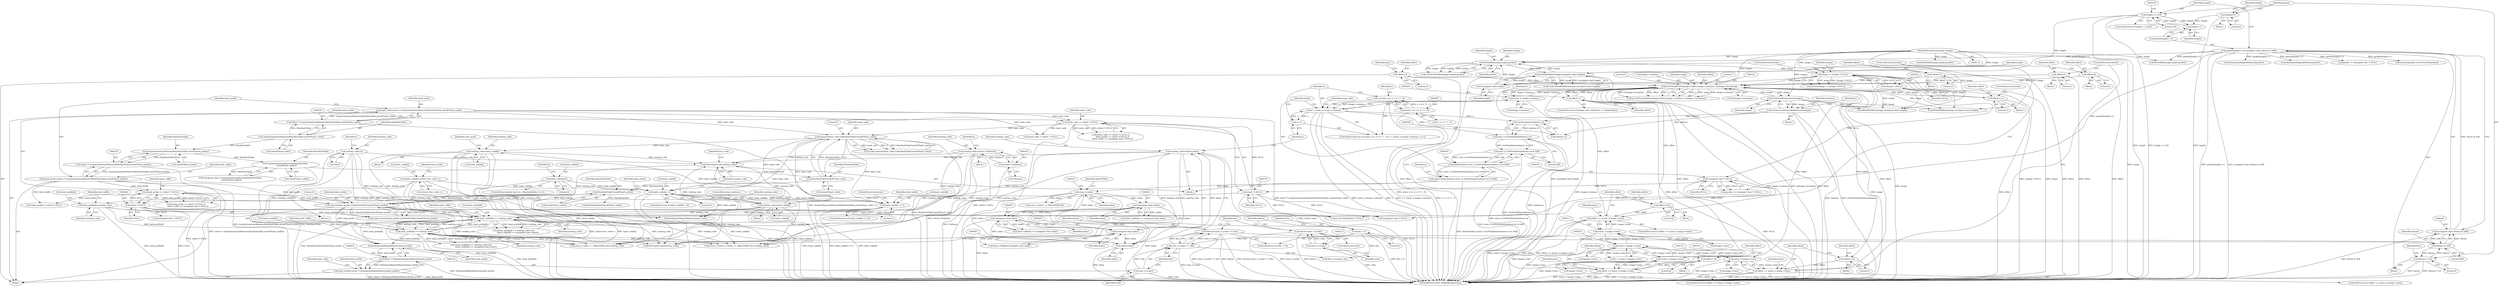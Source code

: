 digraph "0_ImageMagick6_19651f3db63fa1511ed83a348c4c82fa553f8d01@pointer" {
"1000836" [label="(Call,RelinquishMagickMemory(hash_prefix))"];
"1000642" [label="(Call,hash_prefix[k]=waiting_code)"];
"1000627" [label="(Call,GIFOutputCode(waiting_code))"];
"1000613" [label="(Call,waiting_code=hash_code[k])"];
"1000352" [label="(Call,memset(hash_code,0,MaxHashTable*sizeof(*hash_code)))"];
"1000238" [label="(Call,hash_code=(short *) AcquireQuantumMemory(MaxHashTable,sizeof(*hash_code)))"];
"1000240" [label="(Call,(short *) AcquireQuantumMemory(MaxHashTable,sizeof(*hash_code)))"];
"1000242" [label="(Call,AcquireQuantumMemory(MaxHashTable,sizeof(*hash_code)))"];
"1000273" [label="(Call,hash_code == (short *) NULL)"];
"1000275" [label="(Call,(short *) NULL)"];
"1000269" [label="(Call,(unsigned char *) NULL)"];
"1000223" [label="(Call,(Image *) NULL)"];
"1000355" [label="(Call,MaxHashTable*sizeof(*hash_code))"];
"1000260" [label="(Call,AcquireQuantumMemory(MaxHashTable,\n    sizeof(*hash_suffix)))"];
"1000251" [label="(Call,AcquireQuantumMemory(MaxHashTable,sizeof(*hash_prefix)))"];
"1000592" [label="(Call,hash_code[k] == 0)"];
"1000543" [label="(Call,hash_code[k] > 0)"];
"1000634" [label="(Call,hash_code[k]=(short) free_code++)"];
"1000665" [label="(Call,hash_code[k]=0)"];
"1000551" [label="(Call,hash_prefix[k] == waiting_code)"];
"1000600" [label="(Call,hash_prefix[k] == waiting_code)"];
"1000362" [label="(Call,memset(hash_prefix,0,MaxHashTable*sizeof(*hash_prefix)))"];
"1000247" [label="(Call,hash_prefix=(short *) AcquireQuantumMemory(MaxHashTable,sizeof(*hash_prefix)))"];
"1000249" [label="(Call,(short *) AcquireQuantumMemory(MaxHashTable,sizeof(*hash_prefix)))"];
"1000279" [label="(Call,hash_prefix == (short *) NULL)"];
"1000281" [label="(Call,(short *) NULL)"];
"1000365" [label="(Call,MaxHashTable*sizeof(*hash_prefix))"];
"1000684" [label="(Call,waiting_code=(short) index)"];
"1000686" [label="(Call,(short) index)"];
"1000522" [label="(Call,(size_t) index)"];
"1000502" [label="(Call,index=(IndexPacket) ((size_t) GetPixelIndex(indexes+x) & 0xff))"];
"1000504" [label="(Call,(IndexPacket) ((size_t) GetPixelIndex(indexes+x) & 0xff))"];
"1000506" [label="(Call,(size_t) GetPixelIndex(indexes+x) & 0xff)"];
"1000507" [label="(Call,(size_t) GetPixelIndex(indexes+x))"];
"1000509" [label="(Call,GetPixelIndex(indexes+x))"];
"1000464" [label="(Call,indexes=GetVirtualIndexQueue(image))"];
"1000466" [label="(Call,GetVirtualIndexQueue(image))"];
"1000445" [label="(Call,GetVirtualPixels(image,0,offset,image->columns,1,&image->exception))"];
"1000221" [label="(Call,image != (Image *) NULL)"];
"1000167" [label="(Call,WriteBlob(image,length,packet))"];
"1000160" [label="(Call,WriteBlobByte(image,(unsigned char) length))"];
"1000114" [label="(MethodParameterIn,Image *image)"];
"1000162" [label="(Call,(unsigned char) length)"];
"1000154" [label="(Call,length >= 254)"];
"1000146" [label="(Call,length++)"];
"1000171" [label="(Call,length=0)"];
"1000143" [label="(Call,packet[length++]=(unsigned char) (datum & 0xff))"];
"1000148" [label="(Call,(unsigned char) (datum & 0xff))"];
"1000150" [label="(Call,datum & 0xff)"];
"1000122" [label="(Call,datum|=(size_t) (code) << bits)"];
"1000124" [label="(Call,(size_t) (code) << bits)"];
"1000125" [label="(Call,(size_t) (code))"];
"1000119" [label="(Call,bits > 0)"];
"1000174" [label="(Call,datum>>=8)"];
"1000130" [label="(Call,datum=(size_t) (code))"];
"1000132" [label="(Call,(size_t) (code))"];
"1000708" [label="(Call,offset >= (ssize_t) image->rows)"];
"1000704" [label="(Call,offset+=8)"];
"1000710" [label="(Call,(ssize_t) image->rows)"];
"1000432" [label="(Call,(ssize_t) image->rows)"];
"1000750" [label="(Call,(ssize_t) image->rows)"];
"1000730" [label="(Call,(ssize_t) image->rows)"];
"1000695" [label="(Call,offset++)"];
"1000728" [label="(Call,offset >= (ssize_t) image->rows)"];
"1000724" [label="(Call,offset+=8)"];
"1000738" [label="(Call,offset=2)"];
"1000758" [label="(Call,offset=1)"];
"1000764" [label="(Call,offset+=2)"];
"1000417" [label="(Call,offset=0)"];
"1000748" [label="(Call,offset >= (ssize_t) image->rows)"];
"1000744" [label="(Call,offset+=4)"];
"1000718" [label="(Call,offset=4)"];
"1000494" [label="(Call,(ssize_t) image->columns)"];
"1000492" [label="(Call,x < (ssize_t) image->columns)"];
"1000482" [label="(Call,x=(ssize_t) (y == 0 ? 1 : 0))"];
"1000484" [label="(Call,(ssize_t) (y == 0 ? 1 : 0))"];
"1000499" [label="(Call,x++)"];
"1000560" [label="(Call,(unsigned char) index)"];
"1000609" [label="(Call,(unsigned char) index)"];
"1000651" [label="(Call,(unsigned char) index)"];
"1000473" [label="(Call,waiting_code=(short) (*indexes))"];
"1000475" [label="(Call,(short) (*indexes))"];
"1000423" [label="(Call,waiting_code=0)"];
"1000564" [label="(Call,waiting_code=hash_code[k])"];
"1000834" [label="(Call,(short *) RelinquishMagickMemory(hash_prefix))"];
"1000832" [label="(Call,hash_prefix=(short *) RelinquishMagickMemory(hash_prefix))"];
"1000283" [label="(Identifier,NULL)"];
"1000465" [label="(Identifier,indexes)"];
"1000124" [label="(Call,(size_t) (code) << bits)"];
"1000748" [label="(Call,offset >= (ssize_t) image->rows)"];
"1000438" [label="(Identifier,y)"];
"1000275" [label="(Call,(short *) NULL)"];
"1000279" [label="(Call,hash_prefix == (short *) NULL)"];
"1000443" [label="(Call,p=GetVirtualPixels(image,0,offset,image->columns,1,&image->exception))"];
"1000727" [label="(ControlStructure,if (offset >= (ssize_t) image->rows))"];
"1000651" [label="(Call,(unsigned char) index)"];
"1000277" [label="(Identifier,NULL)"];
"1000544" [label="(Call,hash_code[k])"];
"1000600" [label="(Call,hash_prefix[k] == waiting_code)"];
"1000597" [label="(ControlStructure,break;)"];
"1000507" [label="(Call,(size_t) GetPixelIndex(indexes+x))"];
"1000252" [label="(Identifier,MaxHashTable)"];
"1000367" [label="(Call,sizeof(*hash_prefix))"];
"1000744" [label="(Call,offset+=4)"];
"1000118" [label="(ControlStructure,if (bits > 0))"];
"1000134" [label="(Identifier,code)"];
"1000768" [label="(Call,GIFOutputCode(waiting_code))"];
"1000685" [label="(Identifier,waiting_code)"];
"1000492" [label="(Call,x < (ssize_t) image->columns)"];
"1000706" [label="(Literal,8)"];
"1000760" [label="(Literal,1)"];
"1000642" [label="(Call,hash_prefix[k]=waiting_code)"];
"1000848" [label="(Call,RelinquishMagickMemory(packet))"];
"1000757" [label="(Identifier,pass)"];
"1000484" [label="(Call,(ssize_t) (y == 0 ? 1 : 0))"];
"1000552" [label="(Call,hash_prefix[k])"];
"1000257" [label="(Identifier,hash_suffix)"];
"1000503" [label="(Identifier,index)"];
"1000357" [label="(Call,sizeof(*hash_code))"];
"1000604" [label="(Identifier,waiting_code)"];
"1000272" [label="(Call,(hash_code == (short *) NULL) ||\n      (hash_prefix == (short *) NULL) ||\n      (hash_suffix == (unsigned char *) NULL))"];
"1000738" [label="(Call,offset=2)"];
"1000417" [label="(Call,offset=0)"];
"1000815" [label="(Call,WriteBlobByte(image,(unsigned char) length))"];
"1000547" [label="(Literal,0)"];
"1000704" [label="(Call,offset+=8)"];
"1000609" [label="(Call,(unsigned char) index)"];
"1000510" [label="(Call,indexes+x)"];
"1000615" [label="(Call,hash_code[k])"];
"1000364" [label="(Literal,0)"];
"1000127" [label="(Identifier,code)"];
"1000689" [label="(ControlStructure,if (image_info->interlace == NoInterlace))"];
"1000739" [label="(Identifier,offset)"];
"1000710" [label="(Call,(ssize_t) image->rows)"];
"1000472" [label="(Block,)"];
"1000428" [label="(Identifier,y)"];
"1000375" [label="(Call,MaxHashTable*sizeof(*hash_suffix))"];
"1000135" [label="(Call,bits+=number_bits)"];
"1000432" [label="(Call,(ssize_t) image->rows)"];
"1000473" [label="(Call,waiting_code=(short) (*indexes))"];
"1000260" [label="(Call,AcquireQuantumMemory(MaxHashTable,\n    sizeof(*hash_suffix)))"];
"1000553" [label="(Identifier,hash_prefix)"];
"1000747" [label="(ControlStructure,if (offset >= (ssize_t) image->rows))"];
"1000175" [label="(Identifier,datum)"];
"1000362" [label="(Call,memset(hash_prefix,0,MaxHashTable*sizeof(*hash_prefix)))"];
"1000132" [label="(Call,(size_t) (code))"];
"1000434" [label="(Call,image->rows)"];
"1000836" [label="(Call,RelinquishMagickMemory(hash_prefix))"];
"1000612" [label="(Block,)"];
"1000355" [label="(Call,MaxHashTable*sizeof(*hash_code))"];
"1000225" [label="(Identifier,NULL)"];
"1000664" [label="(Identifier,k)"];
"1000506" [label="(Call,(size_t) GetPixelIndex(indexes+x) & 0xff)"];
"1000470" [label="(Identifier,y)"];
"1000172" [label="(Identifier,length)"];
"1000486" [label="(Call,y == 0 ? 1 : 0)"];
"1000222" [label="(Identifier,image)"];
"1000628" [label="(Identifier,waiting_code)"];
"1000131" [label="(Identifier,datum)"];
"1000743" [label="(Block,)"];
"1000423" [label="(Call,waiting_code=0)"];
"1000460" [label="(Call,(const PixelPacket *) NULL)"];
"1000165" [label="(Call,(void) WriteBlob(image,length,packet))"];
"1000560" [label="(Call,(unsigned char) index)"];
"1000116" [label="(Block,)"];
"1000520" [label="(Call,((size_t) index << (MaxGIFBits-8))+waiting_code)"];
"1000834" [label="(Call,(short *) RelinquishMagickMemory(hash_prefix))"];
"1000258" [label="(Call,(unsigned char *) AcquireQuantumMemory(MaxHashTable,\n    sizeof(*hash_suffix)))"];
"1000596" [label="(Literal,0)"];
"1000526" [label="(Identifier,MaxGIFBits)"];
"1000173" [label="(Literal,0)"];
"1000649" [label="(Identifier,hash_suffix)"];
"1000564" [label="(Call,waiting_code=hash_code[k])"];
"1000669" [label="(Literal,0)"];
"1000752" [label="(Call,image->rows)"];
"1000732" [label="(Call,image->rows)"];
"1000740" [label="(Literal,2)"];
"1000496" [label="(Call,image->columns)"];
"1000366" [label="(Identifier,MaxHashTable)"];
"1000592" [label="(Call,hash_code[k] == 0)"];
"1000524" [label="(Identifier,index)"];
"1000168" [label="(Identifier,image)"];
"1000542" [label="(ControlStructure,if (hash_code[k] > 0))"];
"1000480" [label="(Identifier,p)"];
"1000123" [label="(Identifier,datum)"];
"1000286" [label="(Call,(unsigned char *) NULL)"];
"1000832" [label="(Call,hash_prefix=(short *) RelinquishMagickMemory(hash_prefix))"];
"1000152" [label="(Literal,0xff)"];
"1000253" [label="(Call,sizeof(*hash_prefix))"];
"1000513" [label="(Literal,0xff)"];
"1000424" [label="(Identifier,waiting_code)"];
"1000565" [label="(Identifier,waiting_code)"];
"1000119" [label="(Call,bits > 0)"];
"1000726" [label="(Literal,8)"];
"1000439" [label="(Block,)"];
"1000261" [label="(Identifier,MaxHashTable)"];
"1000120" [label="(Identifier,bits)"];
"1000162" [label="(Call,(unsigned char) length)"];
"1000755" [label="(Block,)"];
"1000418" [label="(Identifier,offset)"];
"1000157" [label="(Block,)"];
"1000550" [label="(Call,(hash_prefix[k] == waiting_code) &&\n              (hash_suffix[k] == (unsigned char) index))"];
"1000419" [label="(Literal,0)"];
"1000144" [label="(Call,packet[length++])"];
"1000500" [label="(Identifier,x)"];
"1000715" [label="(Block,)"];
"1000555" [label="(Identifier,waiting_code)"];
"1000692" [label="(Identifier,image_info)"];
"1000764" [label="(Call,offset+=2)"];
"1000721" [label="(ControlStructure,break;)"];
"1000741" [label="(ControlStructure,break;)"];
"1000352" [label="(Call,memset(hash_code,0,MaxHashTable*sizeof(*hash_code)))"];
"1000242" [label="(Call,AcquireQuantumMemory(MaxHashTable,sizeof(*hash_code)))"];
"1000446" [label="(Identifier,image)"];
"1000148" [label="(Call,(unsigned char) (datum & 0xff))"];
"1000153" [label="(ControlStructure,if (length >= 254))"];
"1000635" [label="(Call,hash_code[k])"];
"1000350" [label="(Call,(void) memset(hash_code,0,MaxHashTable*sizeof(*hash_code)))"];
"1000303" [label="(Call,hash_code != (short *) NULL)"];
"1000300" [label="(Call,RelinquishMagickMemory(packet))"];
"1000656" [label="(ControlStructure,for (k=0; k < MaxHashTable; k++))"];
"1000543" [label="(Call,hash_code[k] > 0)"];
"1000154" [label="(Call,length >= 254)"];
"1000448" [label="(Identifier,offset)"];
"1000474" [label="(Identifier,waiting_code)"];
"1000634" [label="(Call,hash_code[k]=(short) free_code++)"];
"1000643" [label="(Call,hash_prefix[k])"];
"1000705" [label="(Identifier,offset)"];
"1000151" [label="(Identifier,datum)"];
"1000169" [label="(Identifier,length)"];
"1000493" [label="(Identifier,x)"];
"1000143" [label="(Call,packet[length++]=(unsigned char) (datum & 0xff))"];
"1000737" [label="(Identifier,pass)"];
"1000161" [label="(Identifier,image)"];
"1000718" [label="(Call,offset=4)"];
"1000761" [label="(ControlStructure,break;)"];
"1000267" [label="(Call,packet == (unsigned char *) NULL)"];
"1000452" [label="(Literal,1)"];
"1000613" [label="(Call,waiting_code=hash_code[k])"];
"1000758" [label="(Call,offset=1)"];
"1000114" [label="(MethodParameterIn,Image *image)"];
"1000709" [label="(Identifier,offset)"];
"1000285" [label="(Identifier,hash_suffix)"];
"1000291" [label="(Call,packet != (unsigned char *) NULL)"];
"1000719" [label="(Identifier,offset)"];
"1000499" [label="(Call,x++)"];
"1000627" [label="(Call,GIFOutputCode(waiting_code))"];
"1000750" [label="(Call,(ssize_t) image->rows)"];
"1000558" [label="(Identifier,hash_suffix)"];
"1000342" [label="(Call,memset(packet,0,256*sizeof(*packet)))"];
"1000155" [label="(Identifier,length)"];
"1000730" [label="(Call,(ssize_t) image->rows)"];
"1000728" [label="(Call,offset >= (ssize_t) image->rows)"];
"1000569" [label="(ControlStructure,continue;)"];
"1000638" [label="(Call,(short) free_code++)"];
"1000447" [label="(Literal,0)"];
"1000521" [label="(Call,(size_t) index << (MaxGIFBits-8))"];
"1000644" [label="(Identifier,hash_prefix)"];
"1000695" [label="(Call,offset++)"];
"1000142" [label="(Block,)"];
"1000746" [label="(Literal,4)"];
"1000269" [label="(Call,(unsigned char *) NULL)"];
"1000315" [label="(Call,hash_prefix != (short *) NULL)"];
"1000240" [label="(Call,(short *) AcquireQuantumMemory(MaxHashTable,sizeof(*hash_code)))"];
"1000765" [label="(Identifier,offset)"];
"1000647" [label="(Call,hash_suffix[k]=(unsigned char) index)"];
"1000475" [label="(Call,(short) (*indexes))"];
"1000248" [label="(Identifier,hash_prefix)"];
"1000666" [label="(Call,hash_code[k])"];
"1000837" [label="(Identifier,hash_prefix)"];
"1000244" [label="(Call,sizeof(*hash_code))"];
"1000363" [label="(Identifier,hash_prefix)"];
"1000176" [label="(Literal,8)"];
"1000833" [label="(Identifier,hash_prefix)"];
"1000614" [label="(Identifier,waiting_code)"];
"1000170" [label="(Identifier,packet)"];
"1000146" [label="(Call,length++)"];
"1000121" [label="(Literal,0)"];
"1000619" [label="(Identifier,next_pixel)"];
"1000494" [label="(Call,(ssize_t) image->columns)"];
"1000522" [label="(Call,(size_t) index)"];
"1000483" [label="(Identifier,x)"];
"1000794" [label="(Call,WriteBlobByte(image,(unsigned char) length))"];
"1000518" [label="(Call,(ssize_t) (((size_t) index << (MaxGIFBits-8))+waiting_code))"];
"1000158" [label="(Call,(void) WriteBlobByte(image,(unsigned char) length))"];
"1000502" [label="(Call,index=(IndexPacket) ((size_t) GetPixelIndex(indexes+x) & 0xff))"];
"1000607" [label="(Identifier,hash_suffix)"];
"1000271" [label="(Identifier,NULL)"];
"1000822" [label="(Call,WriteBlob(image,length,packet))"];
"1000238" [label="(Call,hash_code=(short *) AcquireQuantumMemory(MaxHashTable,sizeof(*hash_code)))"];
"1000293" [label="(Call,(unsigned char *) NULL)"];
"1000223" [label="(Call,(Image *) NULL)"];
"1000445" [label="(Call,GetVirtualPixels(image,0,offset,image->columns,1,&image->exception))"];
"1000633" [label="(Block,)"];
"1000365" [label="(Call,MaxHashTable*sizeof(*hash_prefix))"];
"1000665" [label="(Call,hash_code[k]=0)"];
"1000467" [label="(Identifier,image)"];
"1000122" [label="(Call,datum|=(size_t) (code) << bits)"];
"1000129" [label="(ControlStructure,else)"];
"1000725" [label="(Identifier,offset)"];
"1000767" [label="(ControlStructure,break;)"];
"1000147" [label="(Identifier,length)"];
"1000842" [label="(Call,RelinquishMagickMemory(hash_code))"];
"1000602" [label="(Identifier,hash_prefix)"];
"1000449" [label="(Call,image->columns)"];
"1000562" [label="(Identifier,index)"];
"1000591" [label="(ControlStructure,if (hash_code[k] == 0))"];
"1000684" [label="(Call,waiting_code=(short) index)"];
"1000563" [label="(Block,)"];
"1000759" [label="(Identifier,offset)"];
"1000262" [label="(Call,sizeof(*hash_suffix))"];
"1000766" [label="(Literal,2)"];
"1000605" [label="(Call,hash_suffix[k] == (unsigned char) index)"];
"1000464" [label="(Call,indexes=GetVirtualIndexQueue(image))"];
"1000646" [label="(Identifier,waiting_code)"];
"1000653" [label="(Identifier,index)"];
"1000239" [label="(Identifier,hash_code)"];
"1000599" [label="(Call,(hash_prefix[k] == waiting_code) &&\n                (hash_suffix[k] == (unsigned char) index))"];
"1000280" [label="(Identifier,hash_prefix)"];
"1000156" [label="(Literal,254)"];
"1000128" [label="(Identifier,bits)"];
"1000801" [label="(Call,WriteBlob(image,length,packet))"];
"1000703" [label="(Block,)"];
"1000696" [label="(Identifier,offset)"];
"1000745" [label="(Identifier,offset)"];
"1000220" [label="(Call,assert(image != (Image *) NULL))"];
"1000477" [label="(Call,*indexes)"];
"1000150" [label="(Call,datum & 0xff)"];
"1000724" [label="(Call,offset+=8)"];
"1000509" [label="(Call,GetPixelIndex(indexes+x))"];
"1000125" [label="(Call,(size_t) (code))"];
"1000247" [label="(Call,hash_prefix=(short *) AcquireQuantumMemory(MaxHashTable,sizeof(*hash_prefix)))"];
"1000708" [label="(Call,offset >= (ssize_t) image->rows)"];
"1000712" [label="(Call,image->rows)"];
"1000354" [label="(Literal,0)"];
"1000164" [label="(Identifier,length)"];
"1000174" [label="(Call,datum>>=8)"];
"1000723" [label="(Block,)"];
"1000686" [label="(Call,(short) index)"];
"1000251" [label="(Call,AcquireQuantumMemory(MaxHashTable,sizeof(*hash_prefix)))"];
"1000453" [label="(Call,&image->exception)"];
"1000852" [label="(MethodReturn,static MagickBooleanType)"];
"1000839" [label="(Identifier,hash_code)"];
"1000171" [label="(Call,length=0)"];
"1000707" [label="(ControlStructure,if (offset >= (ssize_t) image->rows))"];
"1000178" [label="(Identifier,bits)"];
"1000130" [label="(Call,datum=(size_t) (code))"];
"1000281" [label="(Call,(short *) NULL)"];
"1000601" [label="(Call,hash_prefix[k])"];
"1000735" [label="(Block,)"];
"1000501" [label="(Block,)"];
"1000566" [label="(Call,hash_code[k])"];
"1000249" [label="(Call,(short *) AcquireQuantumMemory(MaxHashTable,sizeof(*hash_prefix)))"];
"1000466" [label="(Call,GetVirtualIndexQueue(image))"];
"1000515" [label="(Identifier,p)"];
"1000611" [label="(Identifier,index)"];
"1000593" [label="(Call,hash_code[k])"];
"1000273" [label="(Call,hash_code == (short *) NULL)"];
"1000356" [label="(Identifier,MaxHashTable)"];
"1000717" [label="(Identifier,pass)"];
"1000749" [label="(Identifier,offset)"];
"1000221" [label="(Call,image != (Image *) NULL)"];
"1000425" [label="(Literal,0)"];
"1000763" [label="(Block,)"];
"1000482" [label="(Call,x=(ssize_t) (y == 0 ? 1 : 0))"];
"1000551" [label="(Call,hash_prefix[k] == waiting_code)"];
"1000556" [label="(Call,hash_suffix[k] == (unsigned char) index)"];
"1000243" [label="(Identifier,MaxHashTable)"];
"1000430" [label="(Call,y < (ssize_t) image->rows)"];
"1000631" [label="(Identifier,free_code)"];
"1000504" [label="(Call,(IndexPacket) ((size_t) GetPixelIndex(indexes+x) & 0xff))"];
"1000421" [label="(Identifier,pass)"];
"1000720" [label="(Literal,4)"];
"1000360" [label="(Call,(void) memset(hash_prefix,0,MaxHashTable*sizeof(*hash_prefix)))"];
"1000278" [label="(Call,(hash_prefix == (short *) NULL) ||\n      (hash_suffix == (unsigned char *) NULL))"];
"1000353" [label="(Identifier,hash_code)"];
"1000160" [label="(Call,WriteBlobByte(image,(unsigned char) length))"];
"1000688" [label="(Identifier,index)"];
"1000481" [label="(ControlStructure,for (x=(ssize_t) (y == 0 ? 1 : 0); x < (ssize_t) image->columns; x++))"];
"1000167" [label="(Call,WriteBlob(image,length,packet))"];
"1000274" [label="(Identifier,hash_code)"];
"1000729" [label="(Identifier,offset)"];
"1000136" [label="(Identifier,bits)"];
"1000836" -> "1000834"  [label="AST: "];
"1000836" -> "1000837"  [label="CFG: "];
"1000837" -> "1000836"  [label="AST: "];
"1000834" -> "1000836"  [label="CFG: "];
"1000836" -> "1000834"  [label="DDG: hash_prefix"];
"1000642" -> "1000836"  [label="DDG: hash_prefix[k]"];
"1000551" -> "1000836"  [label="DDG: hash_prefix[k]"];
"1000600" -> "1000836"  [label="DDG: hash_prefix[k]"];
"1000362" -> "1000836"  [label="DDG: hash_prefix"];
"1000642" -> "1000633"  [label="AST: "];
"1000642" -> "1000646"  [label="CFG: "];
"1000643" -> "1000642"  [label="AST: "];
"1000646" -> "1000642"  [label="AST: "];
"1000649" -> "1000642"  [label="CFG: "];
"1000642" -> "1000852"  [label="DDG: hash_prefix[k]"];
"1000642" -> "1000551"  [label="DDG: hash_prefix[k]"];
"1000627" -> "1000642"  [label="DDG: waiting_code"];
"1000627" -> "1000501"  [label="AST: "];
"1000627" -> "1000628"  [label="CFG: "];
"1000628" -> "1000627"  [label="AST: "];
"1000631" -> "1000627"  [label="CFG: "];
"1000613" -> "1000627"  [label="DDG: waiting_code"];
"1000551" -> "1000627"  [label="DDG: waiting_code"];
"1000600" -> "1000627"  [label="DDG: waiting_code"];
"1000684" -> "1000627"  [label="DDG: waiting_code"];
"1000473" -> "1000627"  [label="DDG: waiting_code"];
"1000423" -> "1000627"  [label="DDG: waiting_code"];
"1000564" -> "1000627"  [label="DDG: waiting_code"];
"1000613" -> "1000612"  [label="AST: "];
"1000613" -> "1000615"  [label="CFG: "];
"1000614" -> "1000613"  [label="AST: "];
"1000615" -> "1000613"  [label="AST: "];
"1000619" -> "1000613"  [label="CFG: "];
"1000613" -> "1000852"  [label="DDG: hash_code[k]"];
"1000613" -> "1000518"  [label="DDG: waiting_code"];
"1000613" -> "1000520"  [label="DDG: waiting_code"];
"1000613" -> "1000551"  [label="DDG: waiting_code"];
"1000352" -> "1000613"  [label="DDG: hash_code"];
"1000592" -> "1000613"  [label="DDG: hash_code[k]"];
"1000613" -> "1000768"  [label="DDG: waiting_code"];
"1000352" -> "1000350"  [label="AST: "];
"1000352" -> "1000355"  [label="CFG: "];
"1000353" -> "1000352"  [label="AST: "];
"1000354" -> "1000352"  [label="AST: "];
"1000355" -> "1000352"  [label="AST: "];
"1000350" -> "1000352"  [label="CFG: "];
"1000352" -> "1000852"  [label="DDG: MaxHashTable*sizeof(*hash_code)"];
"1000352" -> "1000350"  [label="DDG: hash_code"];
"1000352" -> "1000350"  [label="DDG: 0"];
"1000352" -> "1000350"  [label="DDG: MaxHashTable*sizeof(*hash_code)"];
"1000238" -> "1000352"  [label="DDG: hash_code"];
"1000273" -> "1000352"  [label="DDG: hash_code"];
"1000355" -> "1000352"  [label="DDG: MaxHashTable"];
"1000352" -> "1000543"  [label="DDG: hash_code"];
"1000352" -> "1000564"  [label="DDG: hash_code"];
"1000352" -> "1000592"  [label="DDG: hash_code"];
"1000352" -> "1000842"  [label="DDG: hash_code"];
"1000238" -> "1000116"  [label="AST: "];
"1000238" -> "1000240"  [label="CFG: "];
"1000239" -> "1000238"  [label="AST: "];
"1000240" -> "1000238"  [label="AST: "];
"1000248" -> "1000238"  [label="CFG: "];
"1000238" -> "1000852"  [label="DDG: (short *) AcquireQuantumMemory(MaxHashTable,sizeof(*hash_code))"];
"1000240" -> "1000238"  [label="DDG: AcquireQuantumMemory(MaxHashTable,sizeof(*hash_code))"];
"1000238" -> "1000273"  [label="DDG: hash_code"];
"1000238" -> "1000303"  [label="DDG: hash_code"];
"1000240" -> "1000242"  [label="CFG: "];
"1000241" -> "1000240"  [label="AST: "];
"1000242" -> "1000240"  [label="AST: "];
"1000240" -> "1000852"  [label="DDG: AcquireQuantumMemory(MaxHashTable,sizeof(*hash_code))"];
"1000242" -> "1000240"  [label="DDG: MaxHashTable"];
"1000242" -> "1000244"  [label="CFG: "];
"1000243" -> "1000242"  [label="AST: "];
"1000244" -> "1000242"  [label="AST: "];
"1000242" -> "1000251"  [label="DDG: MaxHashTable"];
"1000273" -> "1000272"  [label="AST: "];
"1000273" -> "1000275"  [label="CFG: "];
"1000274" -> "1000273"  [label="AST: "];
"1000275" -> "1000273"  [label="AST: "];
"1000280" -> "1000273"  [label="CFG: "];
"1000272" -> "1000273"  [label="CFG: "];
"1000273" -> "1000852"  [label="DDG: (short *) NULL"];
"1000273" -> "1000272"  [label="DDG: hash_code"];
"1000273" -> "1000272"  [label="DDG: (short *) NULL"];
"1000275" -> "1000273"  [label="DDG: NULL"];
"1000273" -> "1000303"  [label="DDG: hash_code"];
"1000275" -> "1000277"  [label="CFG: "];
"1000276" -> "1000275"  [label="AST: "];
"1000277" -> "1000275"  [label="AST: "];
"1000275" -> "1000852"  [label="DDG: NULL"];
"1000269" -> "1000275"  [label="DDG: NULL"];
"1000275" -> "1000281"  [label="DDG: NULL"];
"1000275" -> "1000293"  [label="DDG: NULL"];
"1000275" -> "1000460"  [label="DDG: NULL"];
"1000269" -> "1000267"  [label="AST: "];
"1000269" -> "1000271"  [label="CFG: "];
"1000270" -> "1000269"  [label="AST: "];
"1000271" -> "1000269"  [label="AST: "];
"1000267" -> "1000269"  [label="CFG: "];
"1000269" -> "1000852"  [label="DDG: NULL"];
"1000269" -> "1000267"  [label="DDG: NULL"];
"1000223" -> "1000269"  [label="DDG: NULL"];
"1000269" -> "1000293"  [label="DDG: NULL"];
"1000269" -> "1000460"  [label="DDG: NULL"];
"1000223" -> "1000221"  [label="AST: "];
"1000223" -> "1000225"  [label="CFG: "];
"1000224" -> "1000223"  [label="AST: "];
"1000225" -> "1000223"  [label="AST: "];
"1000221" -> "1000223"  [label="CFG: "];
"1000223" -> "1000221"  [label="DDG: NULL"];
"1000355" -> "1000357"  [label="CFG: "];
"1000356" -> "1000355"  [label="AST: "];
"1000357" -> "1000355"  [label="AST: "];
"1000260" -> "1000355"  [label="DDG: MaxHashTable"];
"1000355" -> "1000365"  [label="DDG: MaxHashTable"];
"1000260" -> "1000258"  [label="AST: "];
"1000260" -> "1000262"  [label="CFG: "];
"1000261" -> "1000260"  [label="AST: "];
"1000262" -> "1000260"  [label="AST: "];
"1000258" -> "1000260"  [label="CFG: "];
"1000260" -> "1000852"  [label="DDG: MaxHashTable"];
"1000260" -> "1000258"  [label="DDG: MaxHashTable"];
"1000251" -> "1000260"  [label="DDG: MaxHashTable"];
"1000251" -> "1000249"  [label="AST: "];
"1000251" -> "1000253"  [label="CFG: "];
"1000252" -> "1000251"  [label="AST: "];
"1000253" -> "1000251"  [label="AST: "];
"1000249" -> "1000251"  [label="CFG: "];
"1000251" -> "1000249"  [label="DDG: MaxHashTable"];
"1000592" -> "1000591"  [label="AST: "];
"1000592" -> "1000596"  [label="CFG: "];
"1000593" -> "1000592"  [label="AST: "];
"1000596" -> "1000592"  [label="AST: "];
"1000597" -> "1000592"  [label="CFG: "];
"1000602" -> "1000592"  [label="CFG: "];
"1000592" -> "1000852"  [label="DDG: hash_code[k] == 0"];
"1000592" -> "1000852"  [label="DDG: hash_code[k]"];
"1000592" -> "1000543"  [label="DDG: hash_code[k]"];
"1000543" -> "1000592"  [label="DDG: hash_code[k]"];
"1000592" -> "1000842"  [label="DDG: hash_code[k]"];
"1000543" -> "1000542"  [label="AST: "];
"1000543" -> "1000547"  [label="CFG: "];
"1000544" -> "1000543"  [label="AST: "];
"1000547" -> "1000543"  [label="AST: "];
"1000553" -> "1000543"  [label="CFG: "];
"1000628" -> "1000543"  [label="CFG: "];
"1000543" -> "1000852"  [label="DDG: hash_code[k] > 0"];
"1000543" -> "1000852"  [label="DDG: hash_code[k]"];
"1000634" -> "1000543"  [label="DDG: hash_code[k]"];
"1000665" -> "1000543"  [label="DDG: hash_code[k]"];
"1000543" -> "1000564"  [label="DDG: hash_code[k]"];
"1000543" -> "1000842"  [label="DDG: hash_code[k]"];
"1000634" -> "1000633"  [label="AST: "];
"1000634" -> "1000638"  [label="CFG: "];
"1000635" -> "1000634"  [label="AST: "];
"1000638" -> "1000634"  [label="AST: "];
"1000644" -> "1000634"  [label="CFG: "];
"1000634" -> "1000852"  [label="DDG: (short) free_code++"];
"1000634" -> "1000852"  [label="DDG: hash_code[k]"];
"1000634" -> "1000842"  [label="DDG: hash_code[k]"];
"1000665" -> "1000656"  [label="AST: "];
"1000665" -> "1000669"  [label="CFG: "];
"1000666" -> "1000665"  [label="AST: "];
"1000669" -> "1000665"  [label="AST: "];
"1000664" -> "1000665"  [label="CFG: "];
"1000665" -> "1000852"  [label="DDG: hash_code[k]"];
"1000665" -> "1000842"  [label="DDG: hash_code[k]"];
"1000551" -> "1000550"  [label="AST: "];
"1000551" -> "1000555"  [label="CFG: "];
"1000552" -> "1000551"  [label="AST: "];
"1000555" -> "1000551"  [label="AST: "];
"1000558" -> "1000551"  [label="CFG: "];
"1000550" -> "1000551"  [label="CFG: "];
"1000551" -> "1000852"  [label="DDG: hash_prefix[k]"];
"1000551" -> "1000518"  [label="DDG: waiting_code"];
"1000551" -> "1000520"  [label="DDG: waiting_code"];
"1000551" -> "1000550"  [label="DDG: hash_prefix[k]"];
"1000551" -> "1000550"  [label="DDG: waiting_code"];
"1000600" -> "1000551"  [label="DDG: hash_prefix[k]"];
"1000600" -> "1000551"  [label="DDG: waiting_code"];
"1000362" -> "1000551"  [label="DDG: hash_prefix"];
"1000684" -> "1000551"  [label="DDG: waiting_code"];
"1000473" -> "1000551"  [label="DDG: waiting_code"];
"1000423" -> "1000551"  [label="DDG: waiting_code"];
"1000564" -> "1000551"  [label="DDG: waiting_code"];
"1000551" -> "1000600"  [label="DDG: hash_prefix[k]"];
"1000551" -> "1000600"  [label="DDG: waiting_code"];
"1000551" -> "1000768"  [label="DDG: waiting_code"];
"1000600" -> "1000599"  [label="AST: "];
"1000600" -> "1000604"  [label="CFG: "];
"1000601" -> "1000600"  [label="AST: "];
"1000604" -> "1000600"  [label="AST: "];
"1000607" -> "1000600"  [label="CFG: "];
"1000599" -> "1000600"  [label="CFG: "];
"1000600" -> "1000852"  [label="DDG: hash_prefix[k]"];
"1000600" -> "1000518"  [label="DDG: waiting_code"];
"1000600" -> "1000520"  [label="DDG: waiting_code"];
"1000600" -> "1000599"  [label="DDG: hash_prefix[k]"];
"1000600" -> "1000599"  [label="DDG: waiting_code"];
"1000362" -> "1000600"  [label="DDG: hash_prefix"];
"1000600" -> "1000768"  [label="DDG: waiting_code"];
"1000362" -> "1000360"  [label="AST: "];
"1000362" -> "1000365"  [label="CFG: "];
"1000363" -> "1000362"  [label="AST: "];
"1000364" -> "1000362"  [label="AST: "];
"1000365" -> "1000362"  [label="AST: "];
"1000360" -> "1000362"  [label="CFG: "];
"1000362" -> "1000852"  [label="DDG: MaxHashTable*sizeof(*hash_prefix)"];
"1000362" -> "1000360"  [label="DDG: hash_prefix"];
"1000362" -> "1000360"  [label="DDG: 0"];
"1000362" -> "1000360"  [label="DDG: MaxHashTable*sizeof(*hash_prefix)"];
"1000247" -> "1000362"  [label="DDG: hash_prefix"];
"1000279" -> "1000362"  [label="DDG: hash_prefix"];
"1000365" -> "1000362"  [label="DDG: MaxHashTable"];
"1000247" -> "1000116"  [label="AST: "];
"1000247" -> "1000249"  [label="CFG: "];
"1000248" -> "1000247"  [label="AST: "];
"1000249" -> "1000247"  [label="AST: "];
"1000257" -> "1000247"  [label="CFG: "];
"1000247" -> "1000852"  [label="DDG: (short *) AcquireQuantumMemory(MaxHashTable,sizeof(*hash_prefix))"];
"1000249" -> "1000247"  [label="DDG: AcquireQuantumMemory(MaxHashTable,sizeof(*hash_prefix))"];
"1000247" -> "1000279"  [label="DDG: hash_prefix"];
"1000247" -> "1000315"  [label="DDG: hash_prefix"];
"1000250" -> "1000249"  [label="AST: "];
"1000249" -> "1000852"  [label="DDG: AcquireQuantumMemory(MaxHashTable,sizeof(*hash_prefix))"];
"1000279" -> "1000278"  [label="AST: "];
"1000279" -> "1000281"  [label="CFG: "];
"1000280" -> "1000279"  [label="AST: "];
"1000281" -> "1000279"  [label="AST: "];
"1000285" -> "1000279"  [label="CFG: "];
"1000278" -> "1000279"  [label="CFG: "];
"1000279" -> "1000852"  [label="DDG: (short *) NULL"];
"1000279" -> "1000278"  [label="DDG: hash_prefix"];
"1000279" -> "1000278"  [label="DDG: (short *) NULL"];
"1000281" -> "1000279"  [label="DDG: NULL"];
"1000279" -> "1000315"  [label="DDG: hash_prefix"];
"1000281" -> "1000283"  [label="CFG: "];
"1000282" -> "1000281"  [label="AST: "];
"1000283" -> "1000281"  [label="AST: "];
"1000281" -> "1000852"  [label="DDG: NULL"];
"1000281" -> "1000286"  [label="DDG: NULL"];
"1000281" -> "1000293"  [label="DDG: NULL"];
"1000281" -> "1000460"  [label="DDG: NULL"];
"1000365" -> "1000367"  [label="CFG: "];
"1000366" -> "1000365"  [label="AST: "];
"1000367" -> "1000365"  [label="AST: "];
"1000365" -> "1000375"  [label="DDG: MaxHashTable"];
"1000684" -> "1000501"  [label="AST: "];
"1000684" -> "1000686"  [label="CFG: "];
"1000685" -> "1000684"  [label="AST: "];
"1000686" -> "1000684"  [label="AST: "];
"1000500" -> "1000684"  [label="CFG: "];
"1000684" -> "1000852"  [label="DDG: (short) index"];
"1000684" -> "1000518"  [label="DDG: waiting_code"];
"1000684" -> "1000520"  [label="DDG: waiting_code"];
"1000686" -> "1000684"  [label="DDG: index"];
"1000684" -> "1000768"  [label="DDG: waiting_code"];
"1000686" -> "1000688"  [label="CFG: "];
"1000687" -> "1000686"  [label="AST: "];
"1000688" -> "1000686"  [label="AST: "];
"1000686" -> "1000852"  [label="DDG: index"];
"1000522" -> "1000686"  [label="DDG: index"];
"1000560" -> "1000686"  [label="DDG: index"];
"1000609" -> "1000686"  [label="DDG: index"];
"1000651" -> "1000686"  [label="DDG: index"];
"1000522" -> "1000521"  [label="AST: "];
"1000522" -> "1000524"  [label="CFG: "];
"1000523" -> "1000522"  [label="AST: "];
"1000524" -> "1000522"  [label="AST: "];
"1000526" -> "1000522"  [label="CFG: "];
"1000522" -> "1000852"  [label="DDG: index"];
"1000522" -> "1000521"  [label="DDG: index"];
"1000502" -> "1000522"  [label="DDG: index"];
"1000522" -> "1000560"  [label="DDG: index"];
"1000522" -> "1000609"  [label="DDG: index"];
"1000522" -> "1000651"  [label="DDG: index"];
"1000502" -> "1000501"  [label="AST: "];
"1000502" -> "1000504"  [label="CFG: "];
"1000503" -> "1000502"  [label="AST: "];
"1000504" -> "1000502"  [label="AST: "];
"1000515" -> "1000502"  [label="CFG: "];
"1000502" -> "1000852"  [label="DDG: (IndexPacket) ((size_t) GetPixelIndex(indexes+x) & 0xff)"];
"1000504" -> "1000502"  [label="DDG: (size_t) GetPixelIndex(indexes+x) & 0xff"];
"1000504" -> "1000506"  [label="CFG: "];
"1000505" -> "1000504"  [label="AST: "];
"1000506" -> "1000504"  [label="AST: "];
"1000504" -> "1000852"  [label="DDG: (size_t) GetPixelIndex(indexes+x) & 0xff"];
"1000506" -> "1000504"  [label="DDG: (size_t) GetPixelIndex(indexes+x)"];
"1000506" -> "1000504"  [label="DDG: 0xff"];
"1000506" -> "1000513"  [label="CFG: "];
"1000507" -> "1000506"  [label="AST: "];
"1000513" -> "1000506"  [label="AST: "];
"1000506" -> "1000852"  [label="DDG: (size_t) GetPixelIndex(indexes+x)"];
"1000507" -> "1000506"  [label="DDG: GetPixelIndex(indexes+x)"];
"1000507" -> "1000509"  [label="CFG: "];
"1000508" -> "1000507"  [label="AST: "];
"1000509" -> "1000507"  [label="AST: "];
"1000513" -> "1000507"  [label="CFG: "];
"1000507" -> "1000852"  [label="DDG: GetPixelIndex(indexes+x)"];
"1000509" -> "1000507"  [label="DDG: indexes+x"];
"1000509" -> "1000510"  [label="CFG: "];
"1000510" -> "1000509"  [label="AST: "];
"1000509" -> "1000852"  [label="DDG: indexes+x"];
"1000464" -> "1000509"  [label="DDG: indexes"];
"1000492" -> "1000509"  [label="DDG: x"];
"1000464" -> "1000439"  [label="AST: "];
"1000464" -> "1000466"  [label="CFG: "];
"1000465" -> "1000464"  [label="AST: "];
"1000466" -> "1000464"  [label="AST: "];
"1000470" -> "1000464"  [label="CFG: "];
"1000464" -> "1000852"  [label="DDG: indexes"];
"1000464" -> "1000852"  [label="DDG: GetVirtualIndexQueue(image)"];
"1000466" -> "1000464"  [label="DDG: image"];
"1000464" -> "1000510"  [label="DDG: indexes"];
"1000466" -> "1000467"  [label="CFG: "];
"1000467" -> "1000466"  [label="AST: "];
"1000466" -> "1000852"  [label="DDG: image"];
"1000466" -> "1000445"  [label="DDG: image"];
"1000445" -> "1000466"  [label="DDG: image"];
"1000114" -> "1000466"  [label="DDG: image"];
"1000466" -> "1000794"  [label="DDG: image"];
"1000466" -> "1000815"  [label="DDG: image"];
"1000445" -> "1000443"  [label="AST: "];
"1000445" -> "1000453"  [label="CFG: "];
"1000446" -> "1000445"  [label="AST: "];
"1000447" -> "1000445"  [label="AST: "];
"1000448" -> "1000445"  [label="AST: "];
"1000449" -> "1000445"  [label="AST: "];
"1000452" -> "1000445"  [label="AST: "];
"1000453" -> "1000445"  [label="AST: "];
"1000443" -> "1000445"  [label="CFG: "];
"1000445" -> "1000852"  [label="DDG: image"];
"1000445" -> "1000852"  [label="DDG: image->columns"];
"1000445" -> "1000852"  [label="DDG: &image->exception"];
"1000445" -> "1000852"  [label="DDG: offset"];
"1000445" -> "1000443"  [label="DDG: 1"];
"1000445" -> "1000443"  [label="DDG: image"];
"1000445" -> "1000443"  [label="DDG: image->columns"];
"1000445" -> "1000443"  [label="DDG: &image->exception"];
"1000445" -> "1000443"  [label="DDG: offset"];
"1000445" -> "1000443"  [label="DDG: 0"];
"1000221" -> "1000445"  [label="DDG: image"];
"1000114" -> "1000445"  [label="DDG: image"];
"1000708" -> "1000445"  [label="DDG: offset"];
"1000695" -> "1000445"  [label="DDG: offset"];
"1000728" -> "1000445"  [label="DDG: offset"];
"1000738" -> "1000445"  [label="DDG: offset"];
"1000758" -> "1000445"  [label="DDG: offset"];
"1000764" -> "1000445"  [label="DDG: offset"];
"1000417" -> "1000445"  [label="DDG: offset"];
"1000748" -> "1000445"  [label="DDG: offset"];
"1000718" -> "1000445"  [label="DDG: offset"];
"1000494" -> "1000445"  [label="DDG: image->columns"];
"1000445" -> "1000494"  [label="DDG: image->columns"];
"1000445" -> "1000695"  [label="DDG: offset"];
"1000445" -> "1000704"  [label="DDG: offset"];
"1000445" -> "1000724"  [label="DDG: offset"];
"1000445" -> "1000744"  [label="DDG: offset"];
"1000445" -> "1000764"  [label="DDG: offset"];
"1000445" -> "1000794"  [label="DDG: image"];
"1000445" -> "1000815"  [label="DDG: image"];
"1000221" -> "1000220"  [label="AST: "];
"1000222" -> "1000221"  [label="AST: "];
"1000220" -> "1000221"  [label="CFG: "];
"1000221" -> "1000852"  [label="DDG: (Image *) NULL"];
"1000221" -> "1000852"  [label="DDG: image"];
"1000221" -> "1000220"  [label="DDG: image"];
"1000221" -> "1000220"  [label="DDG: (Image *) NULL"];
"1000167" -> "1000221"  [label="DDG: image"];
"1000114" -> "1000221"  [label="DDG: image"];
"1000221" -> "1000794"  [label="DDG: image"];
"1000221" -> "1000815"  [label="DDG: image"];
"1000167" -> "1000165"  [label="AST: "];
"1000167" -> "1000170"  [label="CFG: "];
"1000168" -> "1000167"  [label="AST: "];
"1000169" -> "1000167"  [label="AST: "];
"1000170" -> "1000167"  [label="AST: "];
"1000165" -> "1000167"  [label="CFG: "];
"1000167" -> "1000160"  [label="DDG: image"];
"1000167" -> "1000165"  [label="DDG: image"];
"1000167" -> "1000165"  [label="DDG: length"];
"1000167" -> "1000165"  [label="DDG: packet"];
"1000160" -> "1000167"  [label="DDG: image"];
"1000114" -> "1000167"  [label="DDG: image"];
"1000162" -> "1000167"  [label="DDG: length"];
"1000143" -> "1000167"  [label="DDG: packet[length++]"];
"1000160" -> "1000158"  [label="AST: "];
"1000160" -> "1000162"  [label="CFG: "];
"1000161" -> "1000160"  [label="AST: "];
"1000162" -> "1000160"  [label="AST: "];
"1000158" -> "1000160"  [label="CFG: "];
"1000160" -> "1000852"  [label="DDG: (unsigned char) length"];
"1000160" -> "1000158"  [label="DDG: image"];
"1000160" -> "1000158"  [label="DDG: (unsigned char) length"];
"1000114" -> "1000160"  [label="DDG: image"];
"1000162" -> "1000160"  [label="DDG: length"];
"1000114" -> "1000112"  [label="AST: "];
"1000114" -> "1000852"  [label="DDG: image"];
"1000114" -> "1000794"  [label="DDG: image"];
"1000114" -> "1000801"  [label="DDG: image"];
"1000114" -> "1000815"  [label="DDG: image"];
"1000114" -> "1000822"  [label="DDG: image"];
"1000162" -> "1000164"  [label="CFG: "];
"1000163" -> "1000162"  [label="AST: "];
"1000164" -> "1000162"  [label="AST: "];
"1000154" -> "1000162"  [label="DDG: length"];
"1000154" -> "1000153"  [label="AST: "];
"1000154" -> "1000156"  [label="CFG: "];
"1000155" -> "1000154"  [label="AST: "];
"1000156" -> "1000154"  [label="AST: "];
"1000159" -> "1000154"  [label="CFG: "];
"1000175" -> "1000154"  [label="CFG: "];
"1000154" -> "1000852"  [label="DDG: length"];
"1000154" -> "1000852"  [label="DDG: length >= 254"];
"1000154" -> "1000146"  [label="DDG: length"];
"1000146" -> "1000154"  [label="DDG: length"];
"1000146" -> "1000144"  [label="AST: "];
"1000146" -> "1000147"  [label="CFG: "];
"1000147" -> "1000146"  [label="AST: "];
"1000144" -> "1000146"  [label="CFG: "];
"1000171" -> "1000146"  [label="DDG: length"];
"1000171" -> "1000157"  [label="AST: "];
"1000171" -> "1000173"  [label="CFG: "];
"1000172" -> "1000171"  [label="AST: "];
"1000173" -> "1000171"  [label="AST: "];
"1000175" -> "1000171"  [label="CFG: "];
"1000171" -> "1000852"  [label="DDG: length"];
"1000143" -> "1000142"  [label="AST: "];
"1000143" -> "1000148"  [label="CFG: "];
"1000144" -> "1000143"  [label="AST: "];
"1000148" -> "1000143"  [label="AST: "];
"1000155" -> "1000143"  [label="CFG: "];
"1000143" -> "1000852"  [label="DDG: packet[length++]"];
"1000143" -> "1000852"  [label="DDG: (unsigned char) (datum & 0xff)"];
"1000148" -> "1000143"  [label="DDG: datum & 0xff"];
"1000143" -> "1000267"  [label="DDG: packet[length++]"];
"1000143" -> "1000291"  [label="DDG: packet[length++]"];
"1000143" -> "1000300"  [label="DDG: packet[length++]"];
"1000143" -> "1000342"  [label="DDG: packet[length++]"];
"1000143" -> "1000822"  [label="DDG: packet[length++]"];
"1000143" -> "1000848"  [label="DDG: packet[length++]"];
"1000148" -> "1000150"  [label="CFG: "];
"1000149" -> "1000148"  [label="AST: "];
"1000150" -> "1000148"  [label="AST: "];
"1000148" -> "1000852"  [label="DDG: datum & 0xff"];
"1000150" -> "1000148"  [label="DDG: datum"];
"1000150" -> "1000148"  [label="DDG: 0xff"];
"1000150" -> "1000152"  [label="CFG: "];
"1000151" -> "1000150"  [label="AST: "];
"1000152" -> "1000150"  [label="AST: "];
"1000122" -> "1000150"  [label="DDG: datum"];
"1000174" -> "1000150"  [label="DDG: datum"];
"1000130" -> "1000150"  [label="DDG: datum"];
"1000150" -> "1000174"  [label="DDG: datum"];
"1000122" -> "1000118"  [label="AST: "];
"1000122" -> "1000124"  [label="CFG: "];
"1000123" -> "1000122"  [label="AST: "];
"1000124" -> "1000122"  [label="AST: "];
"1000136" -> "1000122"  [label="CFG: "];
"1000122" -> "1000852"  [label="DDG: datum"];
"1000122" -> "1000852"  [label="DDG: datum|=(size_t) (code) << bits"];
"1000122" -> "1000852"  [label="DDG: (size_t) (code) << bits"];
"1000124" -> "1000122"  [label="DDG: (size_t) (code)"];
"1000124" -> "1000122"  [label="DDG: bits"];
"1000124" -> "1000128"  [label="CFG: "];
"1000125" -> "1000124"  [label="AST: "];
"1000128" -> "1000124"  [label="AST: "];
"1000124" -> "1000852"  [label="DDG: (size_t) (code)"];
"1000125" -> "1000124"  [label="DDG: code"];
"1000119" -> "1000124"  [label="DDG: bits"];
"1000124" -> "1000135"  [label="DDG: bits"];
"1000125" -> "1000127"  [label="CFG: "];
"1000126" -> "1000125"  [label="AST: "];
"1000127" -> "1000125"  [label="AST: "];
"1000128" -> "1000125"  [label="CFG: "];
"1000125" -> "1000852"  [label="DDG: code"];
"1000119" -> "1000118"  [label="AST: "];
"1000119" -> "1000121"  [label="CFG: "];
"1000120" -> "1000119"  [label="AST: "];
"1000121" -> "1000119"  [label="AST: "];
"1000123" -> "1000119"  [label="CFG: "];
"1000131" -> "1000119"  [label="CFG: "];
"1000119" -> "1000852"  [label="DDG: bits > 0"];
"1000119" -> "1000135"  [label="DDG: bits"];
"1000174" -> "1000142"  [label="AST: "];
"1000174" -> "1000176"  [label="CFG: "];
"1000175" -> "1000174"  [label="AST: "];
"1000176" -> "1000174"  [label="AST: "];
"1000178" -> "1000174"  [label="CFG: "];
"1000174" -> "1000852"  [label="DDG: datum"];
"1000174" -> "1000852"  [label="DDG: datum>>=8"];
"1000130" -> "1000129"  [label="AST: "];
"1000130" -> "1000132"  [label="CFG: "];
"1000131" -> "1000130"  [label="AST: "];
"1000132" -> "1000130"  [label="AST: "];
"1000136" -> "1000130"  [label="CFG: "];
"1000130" -> "1000852"  [label="DDG: (size_t) (code)"];
"1000130" -> "1000852"  [label="DDG: datum"];
"1000132" -> "1000130"  [label="DDG: code"];
"1000132" -> "1000134"  [label="CFG: "];
"1000133" -> "1000132"  [label="AST: "];
"1000134" -> "1000132"  [label="AST: "];
"1000132" -> "1000852"  [label="DDG: code"];
"1000708" -> "1000707"  [label="AST: "];
"1000708" -> "1000710"  [label="CFG: "];
"1000709" -> "1000708"  [label="AST: "];
"1000710" -> "1000708"  [label="AST: "];
"1000717" -> "1000708"  [label="CFG: "];
"1000721" -> "1000708"  [label="CFG: "];
"1000708" -> "1000852"  [label="DDG: offset"];
"1000708" -> "1000852"  [label="DDG: offset >= (ssize_t) image->rows"];
"1000708" -> "1000852"  [label="DDG: (ssize_t) image->rows"];
"1000704" -> "1000708"  [label="DDG: offset"];
"1000710" -> "1000708"  [label="DDG: image->rows"];
"1000704" -> "1000703"  [label="AST: "];
"1000704" -> "1000706"  [label="CFG: "];
"1000705" -> "1000704"  [label="AST: "];
"1000706" -> "1000704"  [label="AST: "];
"1000709" -> "1000704"  [label="CFG: "];
"1000710" -> "1000712"  [label="CFG: "];
"1000711" -> "1000710"  [label="AST: "];
"1000712" -> "1000710"  [label="AST: "];
"1000710" -> "1000852"  [label="DDG: image->rows"];
"1000710" -> "1000432"  [label="DDG: image->rows"];
"1000432" -> "1000710"  [label="DDG: image->rows"];
"1000432" -> "1000430"  [label="AST: "];
"1000432" -> "1000434"  [label="CFG: "];
"1000433" -> "1000432"  [label="AST: "];
"1000434" -> "1000432"  [label="AST: "];
"1000430" -> "1000432"  [label="CFG: "];
"1000432" -> "1000852"  [label="DDG: image->rows"];
"1000432" -> "1000430"  [label="DDG: image->rows"];
"1000750" -> "1000432"  [label="DDG: image->rows"];
"1000730" -> "1000432"  [label="DDG: image->rows"];
"1000432" -> "1000730"  [label="DDG: image->rows"];
"1000432" -> "1000750"  [label="DDG: image->rows"];
"1000750" -> "1000748"  [label="AST: "];
"1000750" -> "1000752"  [label="CFG: "];
"1000751" -> "1000750"  [label="AST: "];
"1000752" -> "1000750"  [label="AST: "];
"1000748" -> "1000750"  [label="CFG: "];
"1000750" -> "1000852"  [label="DDG: image->rows"];
"1000750" -> "1000748"  [label="DDG: image->rows"];
"1000730" -> "1000728"  [label="AST: "];
"1000730" -> "1000732"  [label="CFG: "];
"1000731" -> "1000730"  [label="AST: "];
"1000732" -> "1000730"  [label="AST: "];
"1000728" -> "1000730"  [label="CFG: "];
"1000730" -> "1000852"  [label="DDG: image->rows"];
"1000730" -> "1000728"  [label="DDG: image->rows"];
"1000695" -> "1000689"  [label="AST: "];
"1000695" -> "1000696"  [label="CFG: "];
"1000696" -> "1000695"  [label="AST: "];
"1000438" -> "1000695"  [label="CFG: "];
"1000695" -> "1000852"  [label="DDG: offset"];
"1000728" -> "1000727"  [label="AST: "];
"1000729" -> "1000728"  [label="AST: "];
"1000737" -> "1000728"  [label="CFG: "];
"1000741" -> "1000728"  [label="CFG: "];
"1000728" -> "1000852"  [label="DDG: (ssize_t) image->rows"];
"1000728" -> "1000852"  [label="DDG: offset"];
"1000728" -> "1000852"  [label="DDG: offset >= (ssize_t) image->rows"];
"1000724" -> "1000728"  [label="DDG: offset"];
"1000724" -> "1000723"  [label="AST: "];
"1000724" -> "1000726"  [label="CFG: "];
"1000725" -> "1000724"  [label="AST: "];
"1000726" -> "1000724"  [label="AST: "];
"1000729" -> "1000724"  [label="CFG: "];
"1000738" -> "1000735"  [label="AST: "];
"1000738" -> "1000740"  [label="CFG: "];
"1000739" -> "1000738"  [label="AST: "];
"1000740" -> "1000738"  [label="AST: "];
"1000741" -> "1000738"  [label="CFG: "];
"1000738" -> "1000852"  [label="DDG: offset"];
"1000758" -> "1000755"  [label="AST: "];
"1000758" -> "1000760"  [label="CFG: "];
"1000759" -> "1000758"  [label="AST: "];
"1000760" -> "1000758"  [label="AST: "];
"1000761" -> "1000758"  [label="CFG: "];
"1000758" -> "1000852"  [label="DDG: offset"];
"1000764" -> "1000763"  [label="AST: "];
"1000764" -> "1000766"  [label="CFG: "];
"1000765" -> "1000764"  [label="AST: "];
"1000766" -> "1000764"  [label="AST: "];
"1000767" -> "1000764"  [label="CFG: "];
"1000764" -> "1000852"  [label="DDG: offset"];
"1000417" -> "1000116"  [label="AST: "];
"1000417" -> "1000419"  [label="CFG: "];
"1000418" -> "1000417"  [label="AST: "];
"1000419" -> "1000417"  [label="AST: "];
"1000421" -> "1000417"  [label="CFG: "];
"1000417" -> "1000852"  [label="DDG: offset"];
"1000748" -> "1000747"  [label="AST: "];
"1000749" -> "1000748"  [label="AST: "];
"1000757" -> "1000748"  [label="CFG: "];
"1000761" -> "1000748"  [label="CFG: "];
"1000748" -> "1000852"  [label="DDG: offset >= (ssize_t) image->rows"];
"1000748" -> "1000852"  [label="DDG: (ssize_t) image->rows"];
"1000748" -> "1000852"  [label="DDG: offset"];
"1000744" -> "1000748"  [label="DDG: offset"];
"1000744" -> "1000743"  [label="AST: "];
"1000744" -> "1000746"  [label="CFG: "];
"1000745" -> "1000744"  [label="AST: "];
"1000746" -> "1000744"  [label="AST: "];
"1000749" -> "1000744"  [label="CFG: "];
"1000718" -> "1000715"  [label="AST: "];
"1000718" -> "1000720"  [label="CFG: "];
"1000719" -> "1000718"  [label="AST: "];
"1000720" -> "1000718"  [label="AST: "];
"1000721" -> "1000718"  [label="CFG: "];
"1000718" -> "1000852"  [label="DDG: offset"];
"1000494" -> "1000492"  [label="AST: "];
"1000494" -> "1000496"  [label="CFG: "];
"1000495" -> "1000494"  [label="AST: "];
"1000496" -> "1000494"  [label="AST: "];
"1000492" -> "1000494"  [label="CFG: "];
"1000494" -> "1000852"  [label="DDG: image->columns"];
"1000494" -> "1000492"  [label="DDG: image->columns"];
"1000492" -> "1000481"  [label="AST: "];
"1000493" -> "1000492"  [label="AST: "];
"1000503" -> "1000492"  [label="CFG: "];
"1000692" -> "1000492"  [label="CFG: "];
"1000492" -> "1000852"  [label="DDG: (ssize_t) image->columns"];
"1000492" -> "1000852"  [label="DDG: x"];
"1000492" -> "1000852"  [label="DDG: x < (ssize_t) image->columns"];
"1000482" -> "1000492"  [label="DDG: x"];
"1000499" -> "1000492"  [label="DDG: x"];
"1000492" -> "1000499"  [label="DDG: x"];
"1000492" -> "1000510"  [label="DDG: x"];
"1000482" -> "1000481"  [label="AST: "];
"1000482" -> "1000484"  [label="CFG: "];
"1000483" -> "1000482"  [label="AST: "];
"1000484" -> "1000482"  [label="AST: "];
"1000493" -> "1000482"  [label="CFG: "];
"1000482" -> "1000852"  [label="DDG: (ssize_t) (y == 0 ? 1 : 0)"];
"1000484" -> "1000482"  [label="DDG: y == 0 ? 1 : 0"];
"1000484" -> "1000486"  [label="CFG: "];
"1000485" -> "1000484"  [label="AST: "];
"1000486" -> "1000484"  [label="AST: "];
"1000484" -> "1000852"  [label="DDG: y == 0 ? 1 : 0"];
"1000499" -> "1000481"  [label="AST: "];
"1000499" -> "1000500"  [label="CFG: "];
"1000500" -> "1000499"  [label="AST: "];
"1000493" -> "1000499"  [label="CFG: "];
"1000560" -> "1000556"  [label="AST: "];
"1000560" -> "1000562"  [label="CFG: "];
"1000561" -> "1000560"  [label="AST: "];
"1000562" -> "1000560"  [label="AST: "];
"1000556" -> "1000560"  [label="CFG: "];
"1000560" -> "1000852"  [label="DDG: index"];
"1000560" -> "1000556"  [label="DDG: index"];
"1000560" -> "1000609"  [label="DDG: index"];
"1000560" -> "1000651"  [label="DDG: index"];
"1000609" -> "1000605"  [label="AST: "];
"1000609" -> "1000611"  [label="CFG: "];
"1000610" -> "1000609"  [label="AST: "];
"1000611" -> "1000609"  [label="AST: "];
"1000605" -> "1000609"  [label="CFG: "];
"1000609" -> "1000852"  [label="DDG: index"];
"1000609" -> "1000605"  [label="DDG: index"];
"1000609" -> "1000651"  [label="DDG: index"];
"1000651" -> "1000647"  [label="AST: "];
"1000651" -> "1000653"  [label="CFG: "];
"1000652" -> "1000651"  [label="AST: "];
"1000653" -> "1000651"  [label="AST: "];
"1000647" -> "1000651"  [label="CFG: "];
"1000651" -> "1000647"  [label="DDG: index"];
"1000473" -> "1000472"  [label="AST: "];
"1000473" -> "1000475"  [label="CFG: "];
"1000474" -> "1000473"  [label="AST: "];
"1000475" -> "1000473"  [label="AST: "];
"1000480" -> "1000473"  [label="CFG: "];
"1000473" -> "1000852"  [label="DDG: (short) (*indexes)"];
"1000475" -> "1000473"  [label="DDG: *indexes"];
"1000473" -> "1000518"  [label="DDG: waiting_code"];
"1000473" -> "1000520"  [label="DDG: waiting_code"];
"1000473" -> "1000768"  [label="DDG: waiting_code"];
"1000475" -> "1000477"  [label="CFG: "];
"1000476" -> "1000475"  [label="AST: "];
"1000477" -> "1000475"  [label="AST: "];
"1000475" -> "1000852"  [label="DDG: *indexes"];
"1000423" -> "1000116"  [label="AST: "];
"1000423" -> "1000425"  [label="CFG: "];
"1000424" -> "1000423"  [label="AST: "];
"1000425" -> "1000423"  [label="AST: "];
"1000428" -> "1000423"  [label="CFG: "];
"1000423" -> "1000518"  [label="DDG: waiting_code"];
"1000423" -> "1000520"  [label="DDG: waiting_code"];
"1000423" -> "1000768"  [label="DDG: waiting_code"];
"1000564" -> "1000563"  [label="AST: "];
"1000564" -> "1000566"  [label="CFG: "];
"1000565" -> "1000564"  [label="AST: "];
"1000566" -> "1000564"  [label="AST: "];
"1000569" -> "1000564"  [label="CFG: "];
"1000564" -> "1000852"  [label="DDG: hash_code[k]"];
"1000564" -> "1000518"  [label="DDG: waiting_code"];
"1000564" -> "1000520"  [label="DDG: waiting_code"];
"1000564" -> "1000768"  [label="DDG: waiting_code"];
"1000834" -> "1000832"  [label="AST: "];
"1000835" -> "1000834"  [label="AST: "];
"1000832" -> "1000834"  [label="CFG: "];
"1000834" -> "1000852"  [label="DDG: RelinquishMagickMemory(hash_prefix)"];
"1000834" -> "1000832"  [label="DDG: RelinquishMagickMemory(hash_prefix)"];
"1000832" -> "1000116"  [label="AST: "];
"1000833" -> "1000832"  [label="AST: "];
"1000839" -> "1000832"  [label="CFG: "];
"1000832" -> "1000852"  [label="DDG: (short *) RelinquishMagickMemory(hash_prefix)"];
"1000832" -> "1000852"  [label="DDG: hash_prefix"];
}

